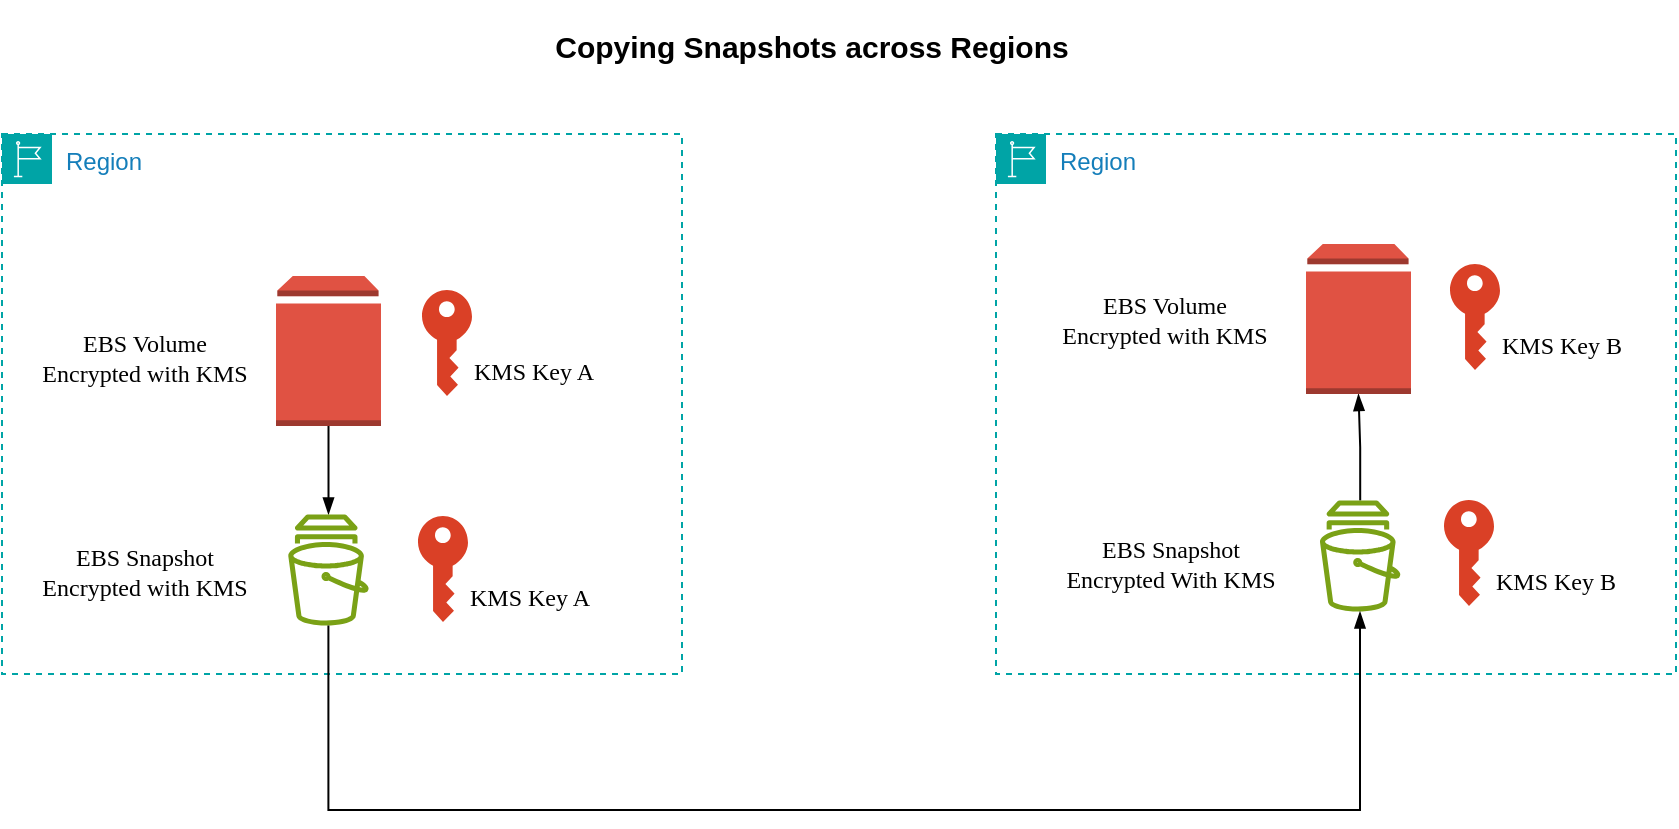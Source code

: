 <mxfile version="23.0.2" type="device">
  <diagram name="Page-1" id="Cj38AHBcmiozmH7kRmap">
    <mxGraphModel dx="1810" dy="920" grid="0" gridSize="10" guides="1" tooltips="1" connect="1" arrows="1" fold="1" page="1" pageScale="1" pageWidth="1100" pageHeight="850" math="0" shadow="0">
      <root>
        <mxCell id="0" />
        <mxCell id="1" parent="0" />
        <mxCell id="_niTbIR7iQNk0cs9QvaE-1" value="Region" style="points=[[0,0],[0.25,0],[0.5,0],[0.75,0],[1,0],[1,0.25],[1,0.5],[1,0.75],[1,1],[0.75,1],[0.5,1],[0.25,1],[0,1],[0,0.75],[0,0.5],[0,0.25]];outlineConnect=0;gradientColor=none;html=1;whiteSpace=wrap;fontSize=12;fontStyle=0;container=1;pointerEvents=0;collapsible=0;recursiveResize=0;shape=mxgraph.aws4.group;grIcon=mxgraph.aws4.group_region;strokeColor=#00A4A6;fillColor=none;verticalAlign=top;align=left;spacingLeft=30;fontColor=#147EBA;dashed=1;" vertex="1" parent="1">
          <mxGeometry x="138" y="251" width="340" height="270" as="geometry" />
        </mxCell>
        <mxCell id="_niTbIR7iQNk0cs9QvaE-7" style="edgeStyle=orthogonalEdgeStyle;rounded=0;orthogonalLoop=1;jettySize=auto;html=1;endArrow=blockThin;endFill=1;" edge="1" parent="_niTbIR7iQNk0cs9QvaE-1" source="_niTbIR7iQNk0cs9QvaE-3" target="_niTbIR7iQNk0cs9QvaE-4">
          <mxGeometry relative="1" as="geometry">
            <Array as="points">
              <mxPoint x="163" y="162" />
              <mxPoint x="163" y="162" />
            </Array>
          </mxGeometry>
        </mxCell>
        <mxCell id="_niTbIR7iQNk0cs9QvaE-3" value="" style="outlineConnect=0;dashed=0;verticalLabelPosition=bottom;verticalAlign=top;align=center;html=1;shape=mxgraph.aws3.volume;fillColor=#E05243;gradientColor=none;" vertex="1" parent="_niTbIR7iQNk0cs9QvaE-1">
          <mxGeometry x="137" y="71" width="52.5" height="75" as="geometry" />
        </mxCell>
        <mxCell id="_niTbIR7iQNk0cs9QvaE-4" value="" style="sketch=0;outlineConnect=0;fontColor=#232F3E;gradientColor=none;fillColor=#7AA116;strokeColor=none;dashed=0;verticalLabelPosition=bottom;verticalAlign=top;align=center;html=1;fontSize=12;fontStyle=0;aspect=fixed;pointerEvents=1;shape=mxgraph.aws4.snapshot;" vertex="1" parent="_niTbIR7iQNk0cs9QvaE-1">
          <mxGeometry x="143.15" y="190" width="40.21" height="56" as="geometry" />
        </mxCell>
        <mxCell id="_niTbIR7iQNk0cs9QvaE-8" value="EBS Volume&lt;br&gt;Encrypted with KMS" style="text;html=1;strokeColor=none;fillColor=none;align=center;verticalAlign=middle;whiteSpace=wrap;rounded=0;fontFamily=Verdana;" vertex="1" parent="_niTbIR7iQNk0cs9QvaE-1">
          <mxGeometry x="6" y="84" width="131" height="55" as="geometry" />
        </mxCell>
        <mxCell id="_niTbIR7iQNk0cs9QvaE-9" value="EBS Snapshot&lt;br&gt;Encrypted with KMS" style="text;html=1;strokeColor=none;fillColor=none;align=center;verticalAlign=middle;whiteSpace=wrap;rounded=0;fontFamily=Verdana;" vertex="1" parent="_niTbIR7iQNk0cs9QvaE-1">
          <mxGeometry x="6" y="191" width="131" height="55" as="geometry" />
        </mxCell>
        <mxCell id="_niTbIR7iQNk0cs9QvaE-15" value="" style="sketch=0;pointerEvents=1;shadow=0;dashed=0;html=1;strokeColor=none;labelPosition=center;verticalLabelPosition=bottom;verticalAlign=top;outlineConnect=0;align=center;shape=mxgraph.office.security.key_permissions;fillColor=#DA4026;" vertex="1" parent="_niTbIR7iQNk0cs9QvaE-1">
          <mxGeometry x="210" y="78" width="25" height="53" as="geometry" />
        </mxCell>
        <mxCell id="_niTbIR7iQNk0cs9QvaE-16" value="KMS Key A" style="text;html=1;strokeColor=none;fillColor=none;align=center;verticalAlign=middle;whiteSpace=wrap;rounded=0;fontFamily=Verdana;" vertex="1" parent="_niTbIR7iQNk0cs9QvaE-1">
          <mxGeometry x="222" y="104" width="88" height="30" as="geometry" />
        </mxCell>
        <mxCell id="_niTbIR7iQNk0cs9QvaE-17" value="" style="sketch=0;pointerEvents=1;shadow=0;dashed=0;html=1;strokeColor=none;labelPosition=center;verticalLabelPosition=bottom;verticalAlign=top;outlineConnect=0;align=center;shape=mxgraph.office.security.key_permissions;fillColor=#DA4026;" vertex="1" parent="_niTbIR7iQNk0cs9QvaE-1">
          <mxGeometry x="208" y="191" width="25" height="53" as="geometry" />
        </mxCell>
        <mxCell id="_niTbIR7iQNk0cs9QvaE-18" value="KMS Key A" style="text;html=1;strokeColor=none;fillColor=none;align=center;verticalAlign=middle;whiteSpace=wrap;rounded=0;fontFamily=Verdana;" vertex="1" parent="_niTbIR7iQNk0cs9QvaE-1">
          <mxGeometry x="220" y="217" width="88" height="30" as="geometry" />
        </mxCell>
        <mxCell id="_niTbIR7iQNk0cs9QvaE-2" value="Region" style="points=[[0,0],[0.25,0],[0.5,0],[0.75,0],[1,0],[1,0.25],[1,0.5],[1,0.75],[1,1],[0.75,1],[0.5,1],[0.25,1],[0,1],[0,0.75],[0,0.5],[0,0.25]];outlineConnect=0;gradientColor=none;html=1;whiteSpace=wrap;fontSize=12;fontStyle=0;container=1;pointerEvents=0;collapsible=0;recursiveResize=0;shape=mxgraph.aws4.group;grIcon=mxgraph.aws4.group_region;strokeColor=#00A4A6;fillColor=none;verticalAlign=top;align=left;spacingLeft=30;fontColor=#147EBA;dashed=1;" vertex="1" parent="1">
          <mxGeometry x="635" y="251" width="340" height="270" as="geometry" />
        </mxCell>
        <mxCell id="_niTbIR7iQNk0cs9QvaE-14" style="edgeStyle=orthogonalEdgeStyle;rounded=0;orthogonalLoop=1;jettySize=auto;html=1;endArrow=blockThin;endFill=1;" edge="1" parent="_niTbIR7iQNk0cs9QvaE-2" source="_niTbIR7iQNk0cs9QvaE-5" target="_niTbIR7iQNk0cs9QvaE-6">
          <mxGeometry relative="1" as="geometry" />
        </mxCell>
        <mxCell id="_niTbIR7iQNk0cs9QvaE-5" value="" style="sketch=0;outlineConnect=0;fontColor=#232F3E;gradientColor=none;fillColor=#7AA116;strokeColor=none;dashed=0;verticalLabelPosition=bottom;verticalAlign=top;align=center;html=1;fontSize=12;fontStyle=0;aspect=fixed;pointerEvents=1;shape=mxgraph.aws4.snapshot;" vertex="1" parent="_niTbIR7iQNk0cs9QvaE-2">
          <mxGeometry x="162" y="183" width="40.21" height="56" as="geometry" />
        </mxCell>
        <mxCell id="_niTbIR7iQNk0cs9QvaE-6" value="" style="outlineConnect=0;dashed=0;verticalLabelPosition=bottom;verticalAlign=top;align=center;html=1;shape=mxgraph.aws3.volume;fillColor=#E05243;gradientColor=none;" vertex="1" parent="_niTbIR7iQNk0cs9QvaE-2">
          <mxGeometry x="155" y="55" width="52.5" height="75" as="geometry" />
        </mxCell>
        <mxCell id="_niTbIR7iQNk0cs9QvaE-12" value="EBS Volume&lt;br&gt;Encrypted with KMS" style="text;html=1;strokeColor=none;fillColor=none;align=center;verticalAlign=middle;whiteSpace=wrap;rounded=0;fontFamily=Verdana;" vertex="1" parent="_niTbIR7iQNk0cs9QvaE-2">
          <mxGeometry x="19" y="65" width="131" height="55" as="geometry" />
        </mxCell>
        <mxCell id="_niTbIR7iQNk0cs9QvaE-13" value="EBS Snapshot&lt;br&gt;Encrypted With KMS" style="text;html=1;strokeColor=none;fillColor=none;align=center;verticalAlign=middle;whiteSpace=wrap;rounded=0;fontFamily=Verdana;" vertex="1" parent="_niTbIR7iQNk0cs9QvaE-2">
          <mxGeometry x="22" y="187" width="131" height="55" as="geometry" />
        </mxCell>
        <mxCell id="_niTbIR7iQNk0cs9QvaE-19" value="" style="sketch=0;pointerEvents=1;shadow=0;dashed=0;html=1;strokeColor=none;labelPosition=center;verticalLabelPosition=bottom;verticalAlign=top;outlineConnect=0;align=center;shape=mxgraph.office.security.key_permissions;fillColor=#DA4026;" vertex="1" parent="_niTbIR7iQNk0cs9QvaE-2">
          <mxGeometry x="227" y="65" width="25" height="53" as="geometry" />
        </mxCell>
        <mxCell id="_niTbIR7iQNk0cs9QvaE-20" value="KMS Key B" style="text;html=1;strokeColor=none;fillColor=none;align=center;verticalAlign=middle;whiteSpace=wrap;rounded=0;fontFamily=Verdana;" vertex="1" parent="_niTbIR7iQNk0cs9QvaE-2">
          <mxGeometry x="239" y="91" width="88" height="30" as="geometry" />
        </mxCell>
        <mxCell id="_niTbIR7iQNk0cs9QvaE-21" value="" style="sketch=0;pointerEvents=1;shadow=0;dashed=0;html=1;strokeColor=none;labelPosition=center;verticalLabelPosition=bottom;verticalAlign=top;outlineConnect=0;align=center;shape=mxgraph.office.security.key_permissions;fillColor=#DA4026;" vertex="1" parent="_niTbIR7iQNk0cs9QvaE-2">
          <mxGeometry x="224" y="183" width="25" height="53" as="geometry" />
        </mxCell>
        <mxCell id="_niTbIR7iQNk0cs9QvaE-22" value="KMS Key B" style="text;html=1;strokeColor=none;fillColor=none;align=center;verticalAlign=middle;whiteSpace=wrap;rounded=0;fontFamily=Verdana;" vertex="1" parent="_niTbIR7iQNk0cs9QvaE-2">
          <mxGeometry x="236" y="209" width="88" height="30" as="geometry" />
        </mxCell>
        <mxCell id="_niTbIR7iQNk0cs9QvaE-10" style="edgeStyle=orthogonalEdgeStyle;rounded=0;orthogonalLoop=1;jettySize=auto;html=1;endArrow=blockThin;endFill=1;" edge="1" parent="1" source="_niTbIR7iQNk0cs9QvaE-4" target="_niTbIR7iQNk0cs9QvaE-5">
          <mxGeometry relative="1" as="geometry">
            <Array as="points">
              <mxPoint x="301" y="589" />
              <mxPoint x="817" y="589" />
            </Array>
          </mxGeometry>
        </mxCell>
        <mxCell id="_niTbIR7iQNk0cs9QvaE-23" value="Copying Snapshots across Regions" style="text;html=1;strokeColor=none;fillColor=none;align=center;verticalAlign=middle;whiteSpace=wrap;rounded=0;fontSize=15;fontStyle=1" vertex="1" parent="1">
          <mxGeometry x="399" y="184" width="288" height="46" as="geometry" />
        </mxCell>
      </root>
    </mxGraphModel>
  </diagram>
</mxfile>
